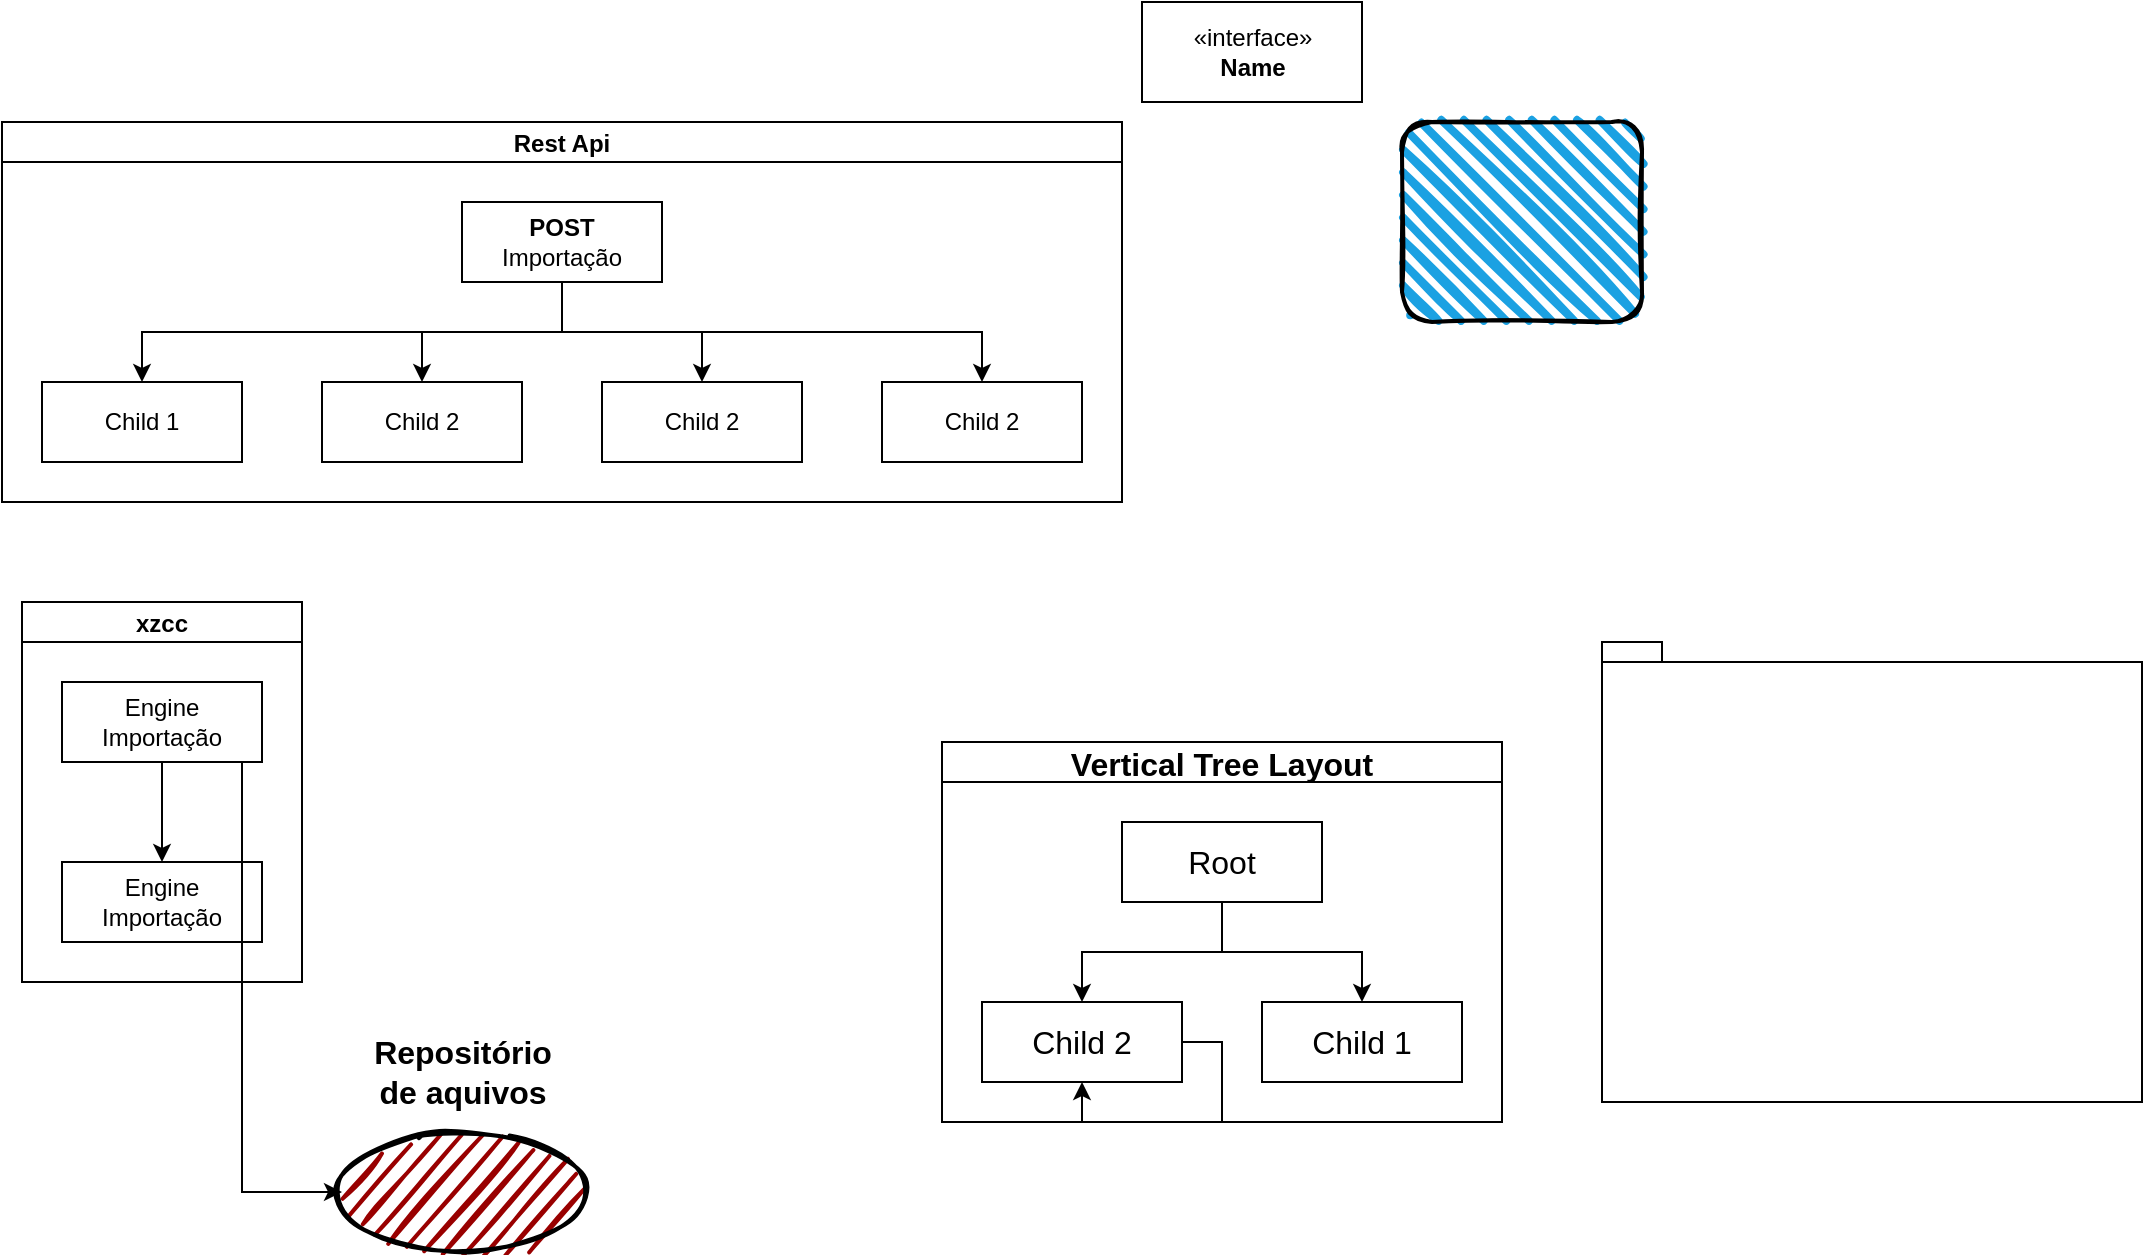 <mxfile version="15.7.0" type="github">
  <diagram id="01x9vOw-YcCeUOSVCB9y" name="Page-1">
    <mxGraphModel dx="1422" dy="768" grid="1" gridSize="10" guides="1" tooltips="1" connect="1" arrows="1" fold="1" page="1" pageScale="1" pageWidth="827" pageHeight="1169" math="0" shadow="0">
      <root>
        <mxCell id="0" />
        <mxCell id="1" parent="0" />
        <mxCell id="kfvRkaSIjlC4-Z6SCoME-1" value="" style="shape=folder;fontStyle=1;spacingTop=10;tabWidth=30;tabHeight=10;tabPosition=left;html=1;" vertex="1" parent="1">
          <mxGeometry x="870" y="340" width="270" height="230" as="geometry" />
        </mxCell>
        <mxCell id="kfvRkaSIjlC4-Z6SCoME-4" value="&amp;laquo;interface&amp;raquo;&lt;br&gt;&lt;b&gt;Name&lt;/b&gt;" style="html=1;" vertex="1" parent="1">
          <mxGeometry x="640" y="20" width="110" height="50" as="geometry" />
        </mxCell>
        <mxCell id="kfvRkaSIjlC4-Z6SCoME-5" value="" style="rounded=1;whiteSpace=wrap;html=1;strokeWidth=2;fillWeight=4;hachureGap=8;hachureAngle=45;fillColor=#1ba1e2;sketch=1;" vertex="1" parent="1">
          <mxGeometry x="770" y="80" width="120" height="100" as="geometry" />
        </mxCell>
        <mxCell id="kfvRkaSIjlC4-Z6SCoME-6" value="Rest Api" style="swimlane;startSize=20;horizontal=1;childLayout=treeLayout;horizontalTree=0;resizable=0;containerType=tree;" vertex="1" parent="1">
          <mxGeometry x="70" y="80" width="560" height="190" as="geometry" />
        </mxCell>
        <mxCell id="kfvRkaSIjlC4-Z6SCoME-7" value="&lt;div&gt;&lt;b&gt;POST &lt;/b&gt;&lt;br&gt;&lt;/div&gt;&lt;div&gt;Importação&lt;/div&gt;" style="whiteSpace=wrap;html=1;" vertex="1" parent="kfvRkaSIjlC4-Z6SCoME-6">
          <mxGeometry x="230" y="40" width="100" height="40" as="geometry" />
        </mxCell>
        <mxCell id="kfvRkaSIjlC4-Z6SCoME-8" value="Child 1" style="whiteSpace=wrap;html=1;" vertex="1" parent="kfvRkaSIjlC4-Z6SCoME-6">
          <mxGeometry x="20" y="130" width="100" height="40" as="geometry" />
        </mxCell>
        <mxCell id="kfvRkaSIjlC4-Z6SCoME-9" value="" style="edgeStyle=elbowEdgeStyle;elbow=vertical;html=1;rounded=0;" edge="1" parent="kfvRkaSIjlC4-Z6SCoME-6" source="kfvRkaSIjlC4-Z6SCoME-7" target="kfvRkaSIjlC4-Z6SCoME-8">
          <mxGeometry relative="1" as="geometry" />
        </mxCell>
        <mxCell id="kfvRkaSIjlC4-Z6SCoME-10" value="Child 2" style="whiteSpace=wrap;html=1;" vertex="1" parent="kfvRkaSIjlC4-Z6SCoME-6">
          <mxGeometry x="160" y="130" width="100" height="40" as="geometry" />
        </mxCell>
        <mxCell id="kfvRkaSIjlC4-Z6SCoME-11" value="" style="edgeStyle=elbowEdgeStyle;elbow=vertical;html=1;rounded=0;" edge="1" parent="kfvRkaSIjlC4-Z6SCoME-6" source="kfvRkaSIjlC4-Z6SCoME-7" target="kfvRkaSIjlC4-Z6SCoME-10">
          <mxGeometry relative="1" as="geometry" />
        </mxCell>
        <mxCell id="kfvRkaSIjlC4-Z6SCoME-12" value="" style="edgeStyle=elbowEdgeStyle;elbow=vertical;html=1;rounded=0;" edge="1" target="kfvRkaSIjlC4-Z6SCoME-13" source="kfvRkaSIjlC4-Z6SCoME-7" parent="kfvRkaSIjlC4-Z6SCoME-6">
          <mxGeometry relative="1" as="geometry">
            <mxPoint x="-20" y="170" as="sourcePoint" />
          </mxGeometry>
        </mxCell>
        <mxCell id="kfvRkaSIjlC4-Z6SCoME-13" value="Child 2" style="whiteSpace=wrap;html=1;" vertex="1" parent="kfvRkaSIjlC4-Z6SCoME-6">
          <mxGeometry x="300" y="130" width="100" height="40" as="geometry" />
        </mxCell>
        <mxCell id="kfvRkaSIjlC4-Z6SCoME-14" value="" style="edgeStyle=elbowEdgeStyle;elbow=vertical;html=1;rounded=0;" edge="1" target="kfvRkaSIjlC4-Z6SCoME-15" source="kfvRkaSIjlC4-Z6SCoME-7" parent="kfvRkaSIjlC4-Z6SCoME-6">
          <mxGeometry relative="1" as="geometry">
            <mxPoint x="120" y="170" as="sourcePoint" />
          </mxGeometry>
        </mxCell>
        <mxCell id="kfvRkaSIjlC4-Z6SCoME-15" value="Child 2" style="whiteSpace=wrap;html=1;" vertex="1" parent="kfvRkaSIjlC4-Z6SCoME-6">
          <mxGeometry x="440" y="130" width="100" height="40" as="geometry" />
        </mxCell>
        <mxCell id="kfvRkaSIjlC4-Z6SCoME-16" value="" style="ellipse;whiteSpace=wrap;html=1;strokeWidth=2;fillWeight=2;hachureGap=8;fillColor=#990000;fillStyle=dots;sketch=1;" vertex="1" parent="1">
          <mxGeometry x="240" y="585" width="120" height="60" as="geometry" />
        </mxCell>
        <mxCell id="kfvRkaSIjlC4-Z6SCoME-17" value="xzcc" style="swimlane;startSize=20;horizontal=1;childLayout=treeLayout;horizontalTree=0;resizable=0;containerType=tree;" vertex="1" parent="1">
          <mxGeometry x="80" y="320" width="140" height="190" as="geometry" />
        </mxCell>
        <mxCell id="kfvRkaSIjlC4-Z6SCoME-18" value="Engine&lt;br&gt;Importação" style="whiteSpace=wrap;html=1;" vertex="1" parent="kfvRkaSIjlC4-Z6SCoME-17">
          <mxGeometry x="20" y="40" width="100" height="40" as="geometry" />
        </mxCell>
        <mxCell id="kfvRkaSIjlC4-Z6SCoME-30" value="Engine&lt;br&gt;Importação" style="whiteSpace=wrap;html=1;" vertex="1" parent="kfvRkaSIjlC4-Z6SCoME-17">
          <mxGeometry x="20" y="130" width="100" height="40" as="geometry" />
        </mxCell>
        <mxCell id="kfvRkaSIjlC4-Z6SCoME-29" value="" style="edgeStyle=orthogonalEdgeStyle;rounded=0;orthogonalLoop=1;jettySize=auto;html=1;" edge="1" source="kfvRkaSIjlC4-Z6SCoME-18" target="kfvRkaSIjlC4-Z6SCoME-30" parent="kfvRkaSIjlC4-Z6SCoME-17">
          <mxGeometry relative="1" as="geometry" />
        </mxCell>
        <mxCell id="kfvRkaSIjlC4-Z6SCoME-27" value="&lt;div style=&quot;font-size: 16px&quot;&gt;&lt;font style=&quot;font-size: 16px&quot;&gt;Repositório&lt;/font&gt;&lt;/div&gt;&lt;div style=&quot;font-size: 16px&quot;&gt;&lt;font style=&quot;font-size: 16px&quot;&gt;de aquivos&lt;/font&gt;&lt;/div&gt;" style="text;strokeColor=none;fillColor=none;html=1;fontSize=24;fontStyle=1;verticalAlign=middle;align=center;strokeWidth=1;" vertex="1" parent="1">
          <mxGeometry x="250" y="530" width="100" height="50" as="geometry" />
        </mxCell>
        <mxCell id="kfvRkaSIjlC4-Z6SCoME-28" style="edgeStyle=orthogonalEdgeStyle;rounded=0;orthogonalLoop=1;jettySize=auto;html=1;fontSize=16;" edge="1" parent="1" source="kfvRkaSIjlC4-Z6SCoME-18" target="kfvRkaSIjlC4-Z6SCoME-16">
          <mxGeometry relative="1" as="geometry">
            <Array as="points">
              <mxPoint x="190" y="615" />
            </Array>
          </mxGeometry>
        </mxCell>
        <mxCell id="kfvRkaSIjlC4-Z6SCoME-31" value="Vertical Tree Layout" style="swimlane;startSize=20;horizontal=1;childLayout=treeLayout;horizontalTree=0;resizable=0;containerType=tree;fontSize=16;strokeWidth=1;swimlaneLine=1;strokeColor=default;fillColor=default;" vertex="1" parent="1">
          <mxGeometry x="540" y="390" width="280" height="190" as="geometry" />
        </mxCell>
        <mxCell id="kfvRkaSIjlC4-Z6SCoME-32" value="Root" style="whiteSpace=wrap;html=1;fontSize=16;strokeWidth=1;" vertex="1" parent="kfvRkaSIjlC4-Z6SCoME-31">
          <mxGeometry x="90" y="40" width="100" height="40" as="geometry" />
        </mxCell>
        <mxCell id="kfvRkaSIjlC4-Z6SCoME-35" value="Child 2" style="whiteSpace=wrap;html=1;fontSize=16;strokeWidth=1;" vertex="1" parent="kfvRkaSIjlC4-Z6SCoME-31">
          <mxGeometry x="20" y="130" width="100" height="40" as="geometry" />
        </mxCell>
        <mxCell id="kfvRkaSIjlC4-Z6SCoME-36" value="" style="edgeStyle=elbowEdgeStyle;elbow=vertical;html=1;rounded=0;fontSize=16;" edge="1" parent="kfvRkaSIjlC4-Z6SCoME-31" source="kfvRkaSIjlC4-Z6SCoME-32" target="kfvRkaSIjlC4-Z6SCoME-35">
          <mxGeometry relative="1" as="geometry" />
        </mxCell>
        <mxCell id="kfvRkaSIjlC4-Z6SCoME-37" style="edgeStyle=orthogonalEdgeStyle;rounded=0;orthogonalLoop=1;jettySize=auto;html=1;exitX=1;exitY=0.5;exitDx=0;exitDy=0;fontSize=16;" edge="1" parent="kfvRkaSIjlC4-Z6SCoME-31" source="kfvRkaSIjlC4-Z6SCoME-35" target="kfvRkaSIjlC4-Z6SCoME-35">
          <mxGeometry relative="1" as="geometry" />
        </mxCell>
        <mxCell id="kfvRkaSIjlC4-Z6SCoME-33" value="Child 1" style="whiteSpace=wrap;html=1;fontSize=16;strokeWidth=1;" vertex="1" parent="kfvRkaSIjlC4-Z6SCoME-31">
          <mxGeometry x="160" y="130" width="100" height="40" as="geometry" />
        </mxCell>
        <mxCell id="kfvRkaSIjlC4-Z6SCoME-34" value="" style="edgeStyle=elbowEdgeStyle;elbow=vertical;html=1;rounded=0;fontSize=16;" edge="1" parent="kfvRkaSIjlC4-Z6SCoME-31" source="kfvRkaSIjlC4-Z6SCoME-32" target="kfvRkaSIjlC4-Z6SCoME-33">
          <mxGeometry relative="1" as="geometry" />
        </mxCell>
      </root>
    </mxGraphModel>
  </diagram>
</mxfile>
